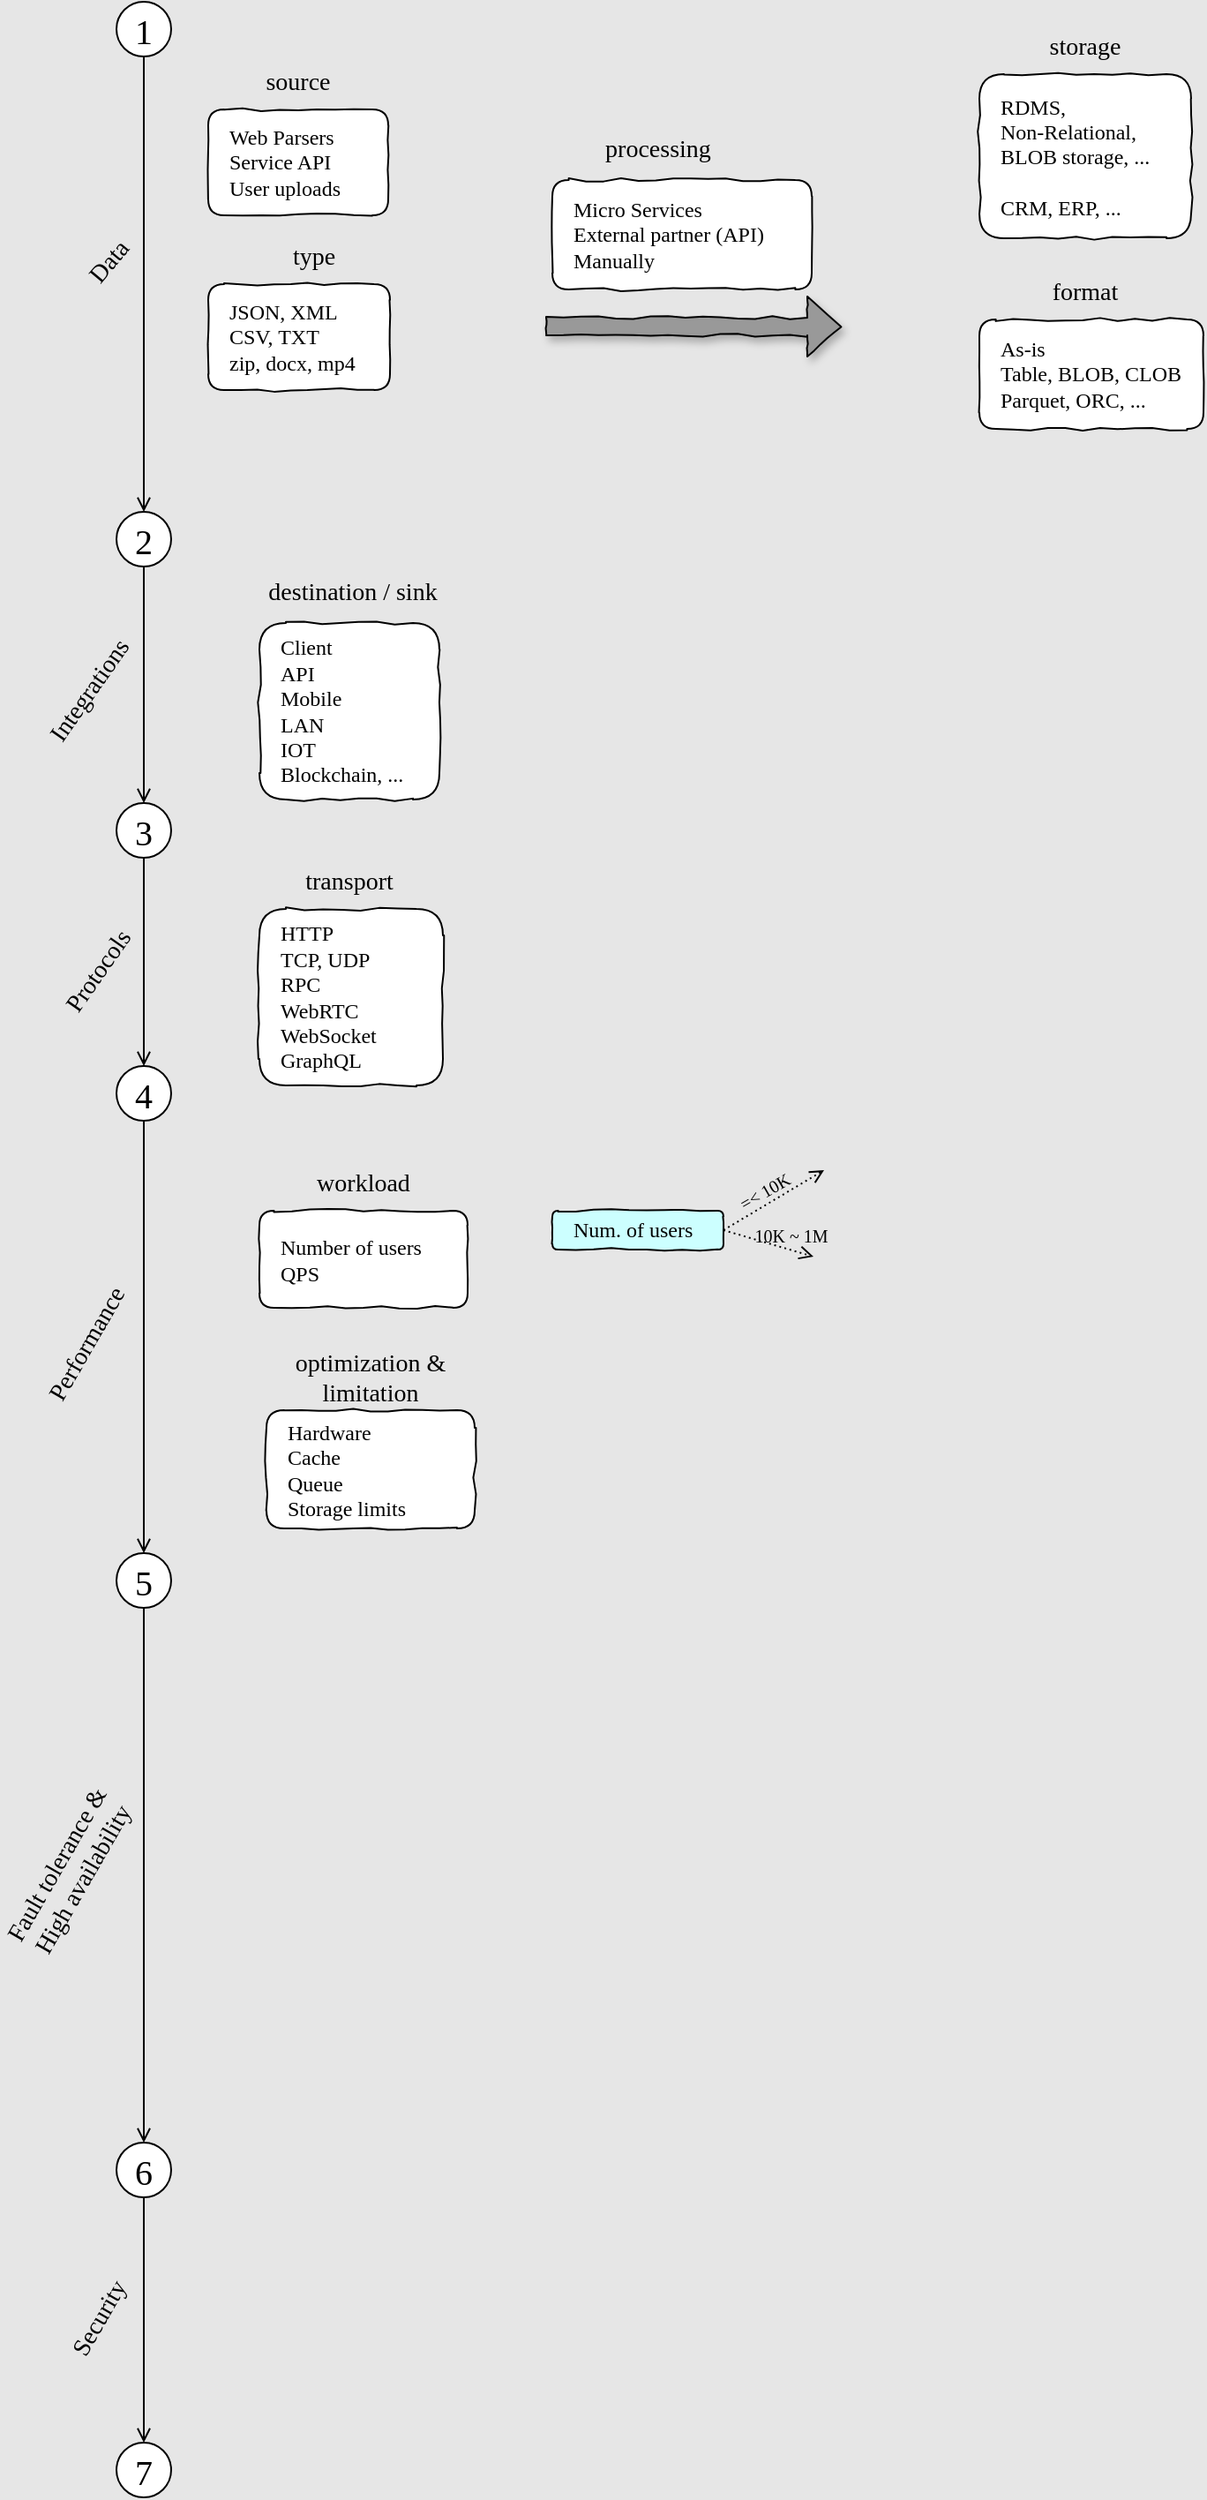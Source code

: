 <mxfile version="21.3.2" type="github">
  <diagram name="Page-1" id="Rw8HSiMwXpafIOUnl7IF">
    <mxGraphModel dx="538" dy="386" grid="0" gridSize="10" guides="1" tooltips="1" connect="1" arrows="1" fold="1" page="1" pageScale="1" pageWidth="1169" pageHeight="1654" background="#E6E6E6" math="0" shadow="0">
      <root>
        <mxCell id="0" />
        <mxCell id="1" parent="0" />
        <mxCell id="qGmf7XJ8JI8CwWFyn86P-5" value="1" style="ellipse;whiteSpace=wrap;html=1;aspect=fixed;strokeWidth=1;fontSize=20;comic=0;fontFamily=Comic Sans MS;" vertex="1" parent="1">
          <mxGeometry x="88" y="66" width="31" height="31" as="geometry" />
        </mxCell>
        <mxCell id="qGmf7XJ8JI8CwWFyn86P-6" value="" style="endArrow=open;html=1;rounded=0;exitX=0.5;exitY=1;exitDx=0;exitDy=0;entryX=0.5;entryY=0;entryDx=0;entryDy=0;endFill=0;" edge="1" parent="1" source="qGmf7XJ8JI8CwWFyn86P-5" target="qGmf7XJ8JI8CwWFyn86P-8">
          <mxGeometry relative="1" as="geometry">
            <mxPoint x="171" y="320" as="sourcePoint" />
            <mxPoint x="439" y="318" as="targetPoint" />
          </mxGeometry>
        </mxCell>
        <mxCell id="qGmf7XJ8JI8CwWFyn86P-7" value="Data" style="edgeLabel;resizable=0;html=1;align=center;verticalAlign=middle;fontSize=14;labelBackgroundColor=none;fontFamily=Comic Sans MS;rotation=-50;" connectable="0" vertex="1" parent="qGmf7XJ8JI8CwWFyn86P-6">
          <mxGeometry relative="1" as="geometry">
            <mxPoint x="-20" y="-12" as="offset" />
          </mxGeometry>
        </mxCell>
        <mxCell id="qGmf7XJ8JI8CwWFyn86P-8" value="2" style="ellipse;whiteSpace=wrap;html=1;aspect=fixed;strokeWidth=1;fontSize=20;comic=0;fontFamily=Comic Sans MS;" vertex="1" parent="1">
          <mxGeometry x="88" y="355" width="31" height="31" as="geometry" />
        </mxCell>
        <mxCell id="qGmf7XJ8JI8CwWFyn86P-9" value="3" style="ellipse;whiteSpace=wrap;html=1;aspect=fixed;strokeWidth=1;fontSize=20;comic=0;fontFamily=Comic Sans MS;" vertex="1" parent="1">
          <mxGeometry x="88" y="520" width="31" height="31" as="geometry" />
        </mxCell>
        <mxCell id="qGmf7XJ8JI8CwWFyn86P-11" value="" style="endArrow=open;html=1;rounded=0;entryX=0.5;entryY=0;entryDx=0;entryDy=0;endFill=0;exitX=0.5;exitY=1;exitDx=0;exitDy=0;" edge="1" parent="1" source="qGmf7XJ8JI8CwWFyn86P-8" target="qGmf7XJ8JI8CwWFyn86P-9">
          <mxGeometry relative="1" as="geometry">
            <mxPoint x="501" y="286" as="sourcePoint" />
            <mxPoint x="458" y="267" as="targetPoint" />
          </mxGeometry>
        </mxCell>
        <mxCell id="qGmf7XJ8JI8CwWFyn86P-12" value="Integrations" style="edgeLabel;resizable=0;html=1;align=center;verticalAlign=middle;fontSize=14;labelBackgroundColor=none;fontFamily=Comic Sans MS;rotation=-55;" connectable="0" vertex="1" parent="qGmf7XJ8JI8CwWFyn86P-11">
          <mxGeometry relative="1" as="geometry">
            <mxPoint x="-31" y="4" as="offset" />
          </mxGeometry>
        </mxCell>
        <mxCell id="qGmf7XJ8JI8CwWFyn86P-13" value="4" style="ellipse;whiteSpace=wrap;html=1;aspect=fixed;strokeWidth=1;fontSize=20;comic=0;fontFamily=Comic Sans MS;" vertex="1" parent="1">
          <mxGeometry x="88" y="669" width="31" height="31" as="geometry" />
        </mxCell>
        <mxCell id="qGmf7XJ8JI8CwWFyn86P-15" value="" style="endArrow=open;html=1;rounded=0;entryX=0.5;entryY=0;entryDx=0;entryDy=0;endFill=0;exitX=0.5;exitY=1;exitDx=0;exitDy=0;" edge="1" parent="1" source="qGmf7XJ8JI8CwWFyn86P-9" target="qGmf7XJ8JI8CwWFyn86P-13">
          <mxGeometry relative="1" as="geometry">
            <mxPoint x="114" y="486" as="sourcePoint" />
            <mxPoint x="114" y="650" as="targetPoint" />
          </mxGeometry>
        </mxCell>
        <mxCell id="qGmf7XJ8JI8CwWFyn86P-16" value="&lt;div&gt;Protocols&lt;/div&gt;" style="edgeLabel;resizable=0;html=1;align=center;verticalAlign=middle;fontSize=14;labelBackgroundColor=none;fontFamily=Comic Sans MS;rotation=-55;" connectable="0" vertex="1" parent="qGmf7XJ8JI8CwWFyn86P-15">
          <mxGeometry relative="1" as="geometry">
            <mxPoint x="-26" y="6" as="offset" />
          </mxGeometry>
        </mxCell>
        <mxCell id="qGmf7XJ8JI8CwWFyn86P-17" value="5" style="ellipse;whiteSpace=wrap;html=1;aspect=fixed;strokeWidth=1;fontSize=20;comic=0;fontFamily=Comic Sans MS;" vertex="1" parent="1">
          <mxGeometry x="88" y="945" width="31" height="31" as="geometry" />
        </mxCell>
        <mxCell id="qGmf7XJ8JI8CwWFyn86P-18" value="" style="endArrow=open;html=1;rounded=0;entryX=0.5;entryY=0;entryDx=0;entryDy=0;endFill=0;exitX=0.5;exitY=1;exitDx=0;exitDy=0;" edge="1" parent="1" source="qGmf7XJ8JI8CwWFyn86P-13" target="qGmf7XJ8JI8CwWFyn86P-17">
          <mxGeometry relative="1" as="geometry">
            <mxPoint x="114" y="741" as="sourcePoint" />
            <mxPoint x="114" y="899" as="targetPoint" />
          </mxGeometry>
        </mxCell>
        <mxCell id="qGmf7XJ8JI8CwWFyn86P-19" value="Performance" style="edgeLabel;resizable=0;html=1;align=center;verticalAlign=middle;fontSize=14;labelBackgroundColor=none;fontFamily=Comic Sans MS;rotation=-60;labelBorderColor=none;" connectable="0" vertex="1" parent="qGmf7XJ8JI8CwWFyn86P-18">
          <mxGeometry relative="1" as="geometry">
            <mxPoint x="-32" y="5" as="offset" />
          </mxGeometry>
        </mxCell>
        <mxCell id="qGmf7XJ8JI8CwWFyn86P-20" value="6" style="ellipse;whiteSpace=wrap;html=1;aspect=fixed;strokeWidth=1;fontSize=20;comic=0;fontFamily=Comic Sans MS;" vertex="1" parent="1">
          <mxGeometry x="88" y="1279" width="31" height="31" as="geometry" />
        </mxCell>
        <mxCell id="qGmf7XJ8JI8CwWFyn86P-21" value="" style="endArrow=open;html=1;rounded=0;entryX=0.5;entryY=0;entryDx=0;entryDy=0;endFill=0;exitX=0.5;exitY=1;exitDx=0;exitDy=0;" edge="1" parent="1" source="qGmf7XJ8JI8CwWFyn86P-17" target="qGmf7XJ8JI8CwWFyn86P-20">
          <mxGeometry relative="1" as="geometry">
            <mxPoint x="152" y="1119" as="sourcePoint" />
            <mxPoint x="152" y="1304" as="targetPoint" />
          </mxGeometry>
        </mxCell>
        <mxCell id="qGmf7XJ8JI8CwWFyn86P-22" value="&lt;div&gt;Fault tolerance &amp;amp;&lt;/div&gt;&lt;div&gt;High availability&lt;/div&gt;" style="edgeLabel;resizable=0;html=1;align=center;verticalAlign=middle;fontSize=14;labelBackgroundColor=none;fontFamily=Comic Sans MS;rotation=-60;" connectable="0" vertex="1" parent="qGmf7XJ8JI8CwWFyn86P-21">
          <mxGeometry relative="1" as="geometry">
            <mxPoint x="-42" y="-1" as="offset" />
          </mxGeometry>
        </mxCell>
        <mxCell id="qGmf7XJ8JI8CwWFyn86P-23" value="7" style="ellipse;whiteSpace=wrap;html=1;aspect=fixed;strokeWidth=1;fontSize=20;comic=0;fontFamily=Comic Sans MS;" vertex="1" parent="1">
          <mxGeometry x="88" y="1449" width="31" height="31" as="geometry" />
        </mxCell>
        <mxCell id="qGmf7XJ8JI8CwWFyn86P-24" value="" style="endArrow=open;html=1;rounded=0;entryX=0.5;entryY=0;entryDx=0;entryDy=0;endFill=0;exitX=0.5;exitY=1;exitDx=0;exitDy=0;" edge="1" parent="1" source="qGmf7XJ8JI8CwWFyn86P-20" target="qGmf7XJ8JI8CwWFyn86P-23">
          <mxGeometry relative="1" as="geometry">
            <mxPoint x="156" y="1300" as="sourcePoint" />
            <mxPoint x="156" y="1485" as="targetPoint" />
          </mxGeometry>
        </mxCell>
        <mxCell id="qGmf7XJ8JI8CwWFyn86P-25" value="Security" style="edgeLabel;resizable=0;html=1;align=center;verticalAlign=middle;fontSize=14;labelBackgroundColor=none;fontFamily=Comic Sans MS;rotation=-60;labelBorderColor=none;" connectable="0" vertex="1" parent="qGmf7XJ8JI8CwWFyn86P-24">
          <mxGeometry relative="1" as="geometry">
            <mxPoint x="-25" as="offset" />
          </mxGeometry>
        </mxCell>
        <mxCell id="qGmf7XJ8JI8CwWFyn86P-33" value="" style="group" vertex="1" connectable="0" parent="1">
          <mxGeometry x="140" y="97" width="102" height="90" as="geometry" />
        </mxCell>
        <mxCell id="qGmf7XJ8JI8CwWFyn86P-26" value="&lt;div&gt;Web Parsers&lt;/div&gt;&lt;div&gt;Service API&lt;/div&gt;&lt;div&gt;User uploads&lt;br&gt;&lt;/div&gt;" style="rounded=1;whiteSpace=wrap;html=1;fontFamily=Comic Sans MS;labelBackgroundColor=none;comic=1;imageAspect=1;align=left;spacingLeft=10;" vertex="1" parent="qGmf7XJ8JI8CwWFyn86P-33">
          <mxGeometry y="30" width="102" height="60" as="geometry" />
        </mxCell>
        <mxCell id="qGmf7XJ8JI8CwWFyn86P-27" value="source" style="text;html=1;strokeColor=none;fillColor=none;align=center;verticalAlign=middle;whiteSpace=wrap;rounded=0;fontFamily=Comic Sans MS;fontSize=14;" vertex="1" parent="qGmf7XJ8JI8CwWFyn86P-33">
          <mxGeometry x="21" width="60" height="30" as="geometry" />
        </mxCell>
        <mxCell id="qGmf7XJ8JI8CwWFyn86P-38" value="" style="endArrow=block;html=1;rounded=0;endWidth=23.077;fillColor=#999999;fillStyle=solid;shadow=1;gradientColor=none;endFill=0;shape=flexArrow;strokeColor=default;comic=1;" edge="1" parent="1">
          <mxGeometry width="50" height="50" relative="1" as="geometry">
            <mxPoint x="331" y="250" as="sourcePoint" />
            <mxPoint x="499" y="250" as="targetPoint" />
          </mxGeometry>
        </mxCell>
        <mxCell id="qGmf7XJ8JI8CwWFyn86P-39" value="" style="group" vertex="1" connectable="0" parent="1">
          <mxGeometry x="577" y="77" width="120" height="123" as="geometry" />
        </mxCell>
        <mxCell id="qGmf7XJ8JI8CwWFyn86P-36" value="&lt;div&gt;RDMS,&lt;/div&gt;&lt;div&gt;Non-Relational,&lt;br&gt;&lt;/div&gt;&lt;div&gt;BLOB storage, ...&lt;/div&gt;&lt;div&gt;&lt;br&gt;&lt;/div&gt;&lt;div&gt;CRM, ERP, ...&lt;br&gt;&lt;/div&gt;" style="rounded=1;whiteSpace=wrap;html=1;fontFamily=Comic Sans MS;labelBackgroundColor=none;comic=1;imageAspect=1;align=left;spacingLeft=10;" vertex="1" parent="qGmf7XJ8JI8CwWFyn86P-39">
          <mxGeometry y="30" width="120" height="93" as="geometry" />
        </mxCell>
        <mxCell id="qGmf7XJ8JI8CwWFyn86P-37" value="storage" style="text;html=1;strokeColor=none;fillColor=none;align=center;verticalAlign=middle;whiteSpace=wrap;rounded=0;fontFamily=Comic Sans MS;fontSize=14;" vertex="1" parent="qGmf7XJ8JI8CwWFyn86P-39">
          <mxGeometry x="30" width="60" height="30" as="geometry" />
        </mxCell>
        <mxCell id="qGmf7XJ8JI8CwWFyn86P-30" value="&lt;div&gt;JSON, XML&lt;/div&gt;&lt;div&gt;CSV, TXT&lt;br&gt;&lt;/div&gt;&lt;div&gt;zip, docx, mp4&lt;/div&gt;" style="rounded=1;whiteSpace=wrap;html=1;fontFamily=Comic Sans MS;labelBackgroundColor=none;comic=1;imageAspect=1;align=left;spacingLeft=10;" vertex="1" parent="1">
          <mxGeometry x="140" y="226" width="103" height="60" as="geometry" />
        </mxCell>
        <mxCell id="qGmf7XJ8JI8CwWFyn86P-31" value="type" style="text;html=1;strokeColor=none;fillColor=none;align=center;verticalAlign=middle;whiteSpace=wrap;rounded=0;fontFamily=Comic Sans MS;fontSize=14;" vertex="1" parent="1">
          <mxGeometry x="170" y="196" width="60" height="30" as="geometry" />
        </mxCell>
        <mxCell id="qGmf7XJ8JI8CwWFyn86P-41" value="&lt;div&gt;As-is&lt;/div&gt;&lt;div&gt;Table, BLOB, CLOB&lt;br&gt;&lt;/div&gt;&lt;div&gt;Parquet, ORC, ...&lt;br&gt;&lt;/div&gt;" style="rounded=1;whiteSpace=wrap;html=1;fontFamily=Comic Sans MS;labelBackgroundColor=none;comic=1;imageAspect=1;align=left;spacingLeft=10;" vertex="1" parent="1">
          <mxGeometry x="577" y="246" width="127" height="62" as="geometry" />
        </mxCell>
        <mxCell id="qGmf7XJ8JI8CwWFyn86P-42" value="format" style="text;html=1;strokeColor=none;fillColor=none;align=center;verticalAlign=middle;whiteSpace=wrap;rounded=0;fontFamily=Comic Sans MS;fontSize=14;" vertex="1" parent="1">
          <mxGeometry x="607" y="216" width="60" height="30" as="geometry" />
        </mxCell>
        <mxCell id="qGmf7XJ8JI8CwWFyn86P-52" value="&lt;div&gt;Micro Services&lt;/div&gt;&lt;div&gt;External partner (API)&lt;/div&gt;&lt;div&gt;Manually &lt;br&gt;&lt;/div&gt;" style="rounded=1;whiteSpace=wrap;html=1;fontFamily=Comic Sans MS;labelBackgroundColor=none;comic=1;imageAspect=1;align=left;spacingLeft=10;" vertex="1" parent="1">
          <mxGeometry x="335" y="167" width="147" height="62" as="geometry" />
        </mxCell>
        <mxCell id="qGmf7XJ8JI8CwWFyn86P-53" value="processing" style="text;html=1;strokeColor=none;fillColor=none;align=center;verticalAlign=middle;whiteSpace=wrap;rounded=0;fontFamily=Comic Sans MS;fontSize=14;" vertex="1" parent="1">
          <mxGeometry x="355" y="135" width="80" height="30" as="geometry" />
        </mxCell>
        <mxCell id="qGmf7XJ8JI8CwWFyn86P-55" value="&lt;div&gt;Client&lt;/div&gt;&lt;div&gt;API&lt;/div&gt;&lt;div&gt;Mobile&lt;/div&gt;&lt;div&gt;LAN&lt;/div&gt;&lt;div&gt;IOT&lt;/div&gt;&lt;div&gt;Blockchain, ... &lt;/div&gt;" style="rounded=1;whiteSpace=wrap;html=1;fontFamily=Comic Sans MS;labelBackgroundColor=none;comic=1;imageAspect=1;align=left;spacingLeft=10;" vertex="1" parent="1">
          <mxGeometry x="169" y="418" width="102" height="100" as="geometry" />
        </mxCell>
        <mxCell id="qGmf7XJ8JI8CwWFyn86P-56" value="&lt;div&gt;destination / sink&lt;/div&gt;" style="text;html=1;strokeColor=none;fillColor=none;align=center;verticalAlign=middle;whiteSpace=wrap;rounded=0;fontFamily=Comic Sans MS;fontSize=14;" vertex="1" parent="1">
          <mxGeometry x="163" y="386" width="118" height="30" as="geometry" />
        </mxCell>
        <mxCell id="qGmf7XJ8JI8CwWFyn86P-58" value="&lt;div&gt;HTTP&lt;/div&gt;&lt;div&gt;TCP, UDP&lt;/div&gt;&lt;div&gt;RPC&lt;br&gt;&lt;/div&gt;&lt;div&gt;WebRTC&lt;/div&gt;&lt;div&gt;WebSocket&lt;/div&gt;&lt;div&gt;GraphQL&lt;br&gt;&lt;/div&gt;" style="rounded=1;whiteSpace=wrap;html=1;fontFamily=Comic Sans MS;labelBackgroundColor=none;comic=1;imageAspect=1;align=left;spacingLeft=10;" vertex="1" parent="1">
          <mxGeometry x="169" y="580" width="104" height="100" as="geometry" />
        </mxCell>
        <mxCell id="qGmf7XJ8JI8CwWFyn86P-59" value="transport" style="text;html=1;strokeColor=none;fillColor=none;align=center;verticalAlign=middle;whiteSpace=wrap;rounded=0;fontFamily=Comic Sans MS;fontSize=14;" vertex="1" parent="1">
          <mxGeometry x="161" y="550" width="118" height="30" as="geometry" />
        </mxCell>
        <mxCell id="qGmf7XJ8JI8CwWFyn86P-61" value="&lt;div&gt;Number of users&lt;br&gt;&lt;/div&gt;&lt;div&gt;QPS&lt;br&gt;&lt;/div&gt;" style="rounded=1;whiteSpace=wrap;html=1;fontFamily=Comic Sans MS;labelBackgroundColor=none;comic=1;imageAspect=1;align=left;spacingLeft=10;" vertex="1" parent="1">
          <mxGeometry x="169" y="751" width="118" height="55" as="geometry" />
        </mxCell>
        <mxCell id="qGmf7XJ8JI8CwWFyn86P-62" value="workload" style="text;html=1;strokeColor=none;fillColor=none;align=center;verticalAlign=middle;whiteSpace=wrap;rounded=0;fontFamily=Comic Sans MS;fontSize=14;" vertex="1" parent="1">
          <mxGeometry x="169" y="721" width="118" height="30" as="geometry" />
        </mxCell>
        <mxCell id="qGmf7XJ8JI8CwWFyn86P-66" value="" style="endArrow=open;html=1;rounded=0;endFill=0;exitX=1;exitY=0.5;exitDx=0;exitDy=0;dashed=1;dashPattern=1 2;" edge="1" parent="1" source="qGmf7XJ8JI8CwWFyn86P-68">
          <mxGeometry relative="1" as="geometry">
            <mxPoint x="450" y="752" as="sourcePoint" />
            <mxPoint x="489" y="728" as="targetPoint" />
          </mxGeometry>
        </mxCell>
        <mxCell id="qGmf7XJ8JI8CwWFyn86P-67" value="=&amp;lt; 10K" style="edgeLabel;resizable=0;html=1;align=center;verticalAlign=middle;fontSize=10;labelBackgroundColor=none;fontFamily=Comic Sans MS;rotation=-30;" connectable="0" vertex="1" parent="qGmf7XJ8JI8CwWFyn86P-66">
          <mxGeometry relative="1" as="geometry">
            <mxPoint x="-6" y="-5" as="offset" />
          </mxGeometry>
        </mxCell>
        <mxCell id="qGmf7XJ8JI8CwWFyn86P-68" value="&lt;div&gt;Num. of users&lt;br&gt;&lt;/div&gt;" style="rounded=1;whiteSpace=wrap;html=1;fontFamily=Comic Sans MS;labelBackgroundColor=none;comic=1;imageAspect=1;align=left;spacingLeft=10;fillColor=#CCFFFF;" vertex="1" parent="1">
          <mxGeometry x="335" y="751" width="97" height="22" as="geometry" />
        </mxCell>
        <mxCell id="qGmf7XJ8JI8CwWFyn86P-69" value="" style="endArrow=open;html=1;rounded=0;endFill=0;exitX=1;exitY=0.5;exitDx=0;exitDy=0;dashed=1;dashPattern=1 2;" edge="1" parent="1" source="qGmf7XJ8JI8CwWFyn86P-68">
          <mxGeometry relative="1" as="geometry">
            <mxPoint x="442" y="772" as="sourcePoint" />
            <mxPoint x="483" y="777" as="targetPoint" />
          </mxGeometry>
        </mxCell>
        <mxCell id="qGmf7XJ8JI8CwWFyn86P-70" value="10K ~ 1M " style="edgeLabel;resizable=0;html=1;align=center;verticalAlign=middle;fontSize=10;labelBackgroundColor=none;fontFamily=Comic Sans MS;rotation=0;" connectable="0" vertex="1" parent="qGmf7XJ8JI8CwWFyn86P-69">
          <mxGeometry relative="1" as="geometry">
            <mxPoint x="12" y="-5" as="offset" />
          </mxGeometry>
        </mxCell>
        <mxCell id="qGmf7XJ8JI8CwWFyn86P-71" value="&lt;div&gt;Hardware&lt;/div&gt;&lt;div&gt;Cache&lt;/div&gt;&lt;div&gt;Queue&lt;/div&gt;&lt;div&gt;Storage limits&lt;br&gt;&lt;/div&gt;" style="rounded=1;whiteSpace=wrap;html=1;fontFamily=Comic Sans MS;labelBackgroundColor=none;comic=1;imageAspect=1;align=left;spacingLeft=10;" vertex="1" parent="1">
          <mxGeometry x="173" y="864" width="118" height="67" as="geometry" />
        </mxCell>
        <mxCell id="qGmf7XJ8JI8CwWFyn86P-72" value="&lt;div&gt;optimization &amp;amp;&lt;/div&gt;&lt;div&gt;limitation&lt;br&gt; &lt;/div&gt;" style="text;html=1;strokeColor=none;fillColor=none;align=center;verticalAlign=middle;whiteSpace=wrap;rounded=0;fontFamily=Comic Sans MS;fontSize=14;" vertex="1" parent="1">
          <mxGeometry x="173" y="831" width="118" height="30" as="geometry" />
        </mxCell>
      </root>
    </mxGraphModel>
  </diagram>
</mxfile>
